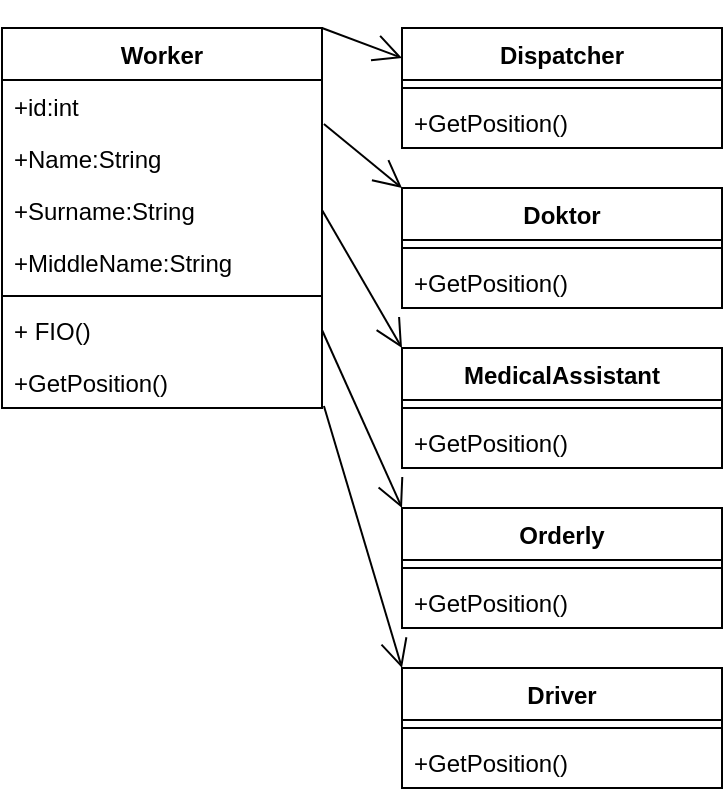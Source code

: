 <mxfile version="13.0.8"><diagram id="j4lk6knOGdsqaf_qtKKA" name="Page-1"><mxGraphModel dx="868" dy="488" grid="1" gridSize="10" guides="1" tooltips="1" connect="1" arrows="1" fold="1" page="1" pageScale="1" pageWidth="827" pageHeight="1169" math="0" shadow="0"><root><mxCell id="0"/><mxCell id="1" parent="0"/><mxCell id="YrctxMzLLQx7Gvt2rI-y-1" value="Worker" style="swimlane;fontStyle=1;align=center;verticalAlign=top;childLayout=stackLayout;horizontal=1;startSize=26;horizontalStack=0;resizeParent=1;resizeParentMax=0;resizeLast=0;collapsible=1;marginBottom=0;" vertex="1" parent="1"><mxGeometry x="40" y="40" width="160" height="190" as="geometry"/></mxCell><mxCell id="YrctxMzLLQx7Gvt2rI-y-2" value="+id:int" style="text;strokeColor=none;fillColor=none;align=left;verticalAlign=top;spacingLeft=4;spacingRight=4;overflow=hidden;rotatable=0;points=[[0,0.5],[1,0.5]];portConstraint=eastwest;" vertex="1" parent="YrctxMzLLQx7Gvt2rI-y-1"><mxGeometry y="26" width="160" height="26" as="geometry"/></mxCell><mxCell id="YrctxMzLLQx7Gvt2rI-y-5" value="+Name:String" style="text;strokeColor=none;fillColor=none;align=left;verticalAlign=top;spacingLeft=4;spacingRight=4;overflow=hidden;rotatable=0;points=[[0,0.5],[1,0.5]];portConstraint=eastwest;" vertex="1" parent="YrctxMzLLQx7Gvt2rI-y-1"><mxGeometry y="52" width="160" height="26" as="geometry"/></mxCell><mxCell id="YrctxMzLLQx7Gvt2rI-y-7" value="+Surname:String" style="text;strokeColor=none;fillColor=none;align=left;verticalAlign=top;spacingLeft=4;spacingRight=4;overflow=hidden;rotatable=0;points=[[0,0.5],[1,0.5]];portConstraint=eastwest;" vertex="1" parent="YrctxMzLLQx7Gvt2rI-y-1"><mxGeometry y="78" width="160" height="26" as="geometry"/></mxCell><mxCell id="YrctxMzLLQx7Gvt2rI-y-6" value="+MiddleName:String" style="text;strokeColor=none;fillColor=none;align=left;verticalAlign=top;spacingLeft=4;spacingRight=4;overflow=hidden;rotatable=0;points=[[0,0.5],[1,0.5]];portConstraint=eastwest;" vertex="1" parent="YrctxMzLLQx7Gvt2rI-y-1"><mxGeometry y="104" width="160" height="26" as="geometry"/></mxCell><mxCell id="YrctxMzLLQx7Gvt2rI-y-3" value="" style="line;strokeWidth=1;fillColor=none;align=left;verticalAlign=middle;spacingTop=-1;spacingLeft=3;spacingRight=3;rotatable=0;labelPosition=right;points=[];portConstraint=eastwest;" vertex="1" parent="YrctxMzLLQx7Gvt2rI-y-1"><mxGeometry y="130" width="160" height="8" as="geometry"/></mxCell><mxCell id="YrctxMzLLQx7Gvt2rI-y-4" value="+ FIO()" style="text;strokeColor=none;fillColor=none;align=left;verticalAlign=top;spacingLeft=4;spacingRight=4;overflow=hidden;rotatable=0;points=[[0,0.5],[1,0.5]];portConstraint=eastwest;" vertex="1" parent="YrctxMzLLQx7Gvt2rI-y-1"><mxGeometry y="138" width="160" height="26" as="geometry"/></mxCell><mxCell id="YrctxMzLLQx7Gvt2rI-y-8" value="+GetPosition()" style="text;strokeColor=none;fillColor=none;align=left;verticalAlign=top;spacingLeft=4;spacingRight=4;overflow=hidden;rotatable=0;points=[[0,0.5],[1,0.5]];portConstraint=eastwest;" vertex="1" parent="YrctxMzLLQx7Gvt2rI-y-1"><mxGeometry y="164" width="160" height="26" as="geometry"/></mxCell><mxCell id="YrctxMzLLQx7Gvt2rI-y-9" value="Dispatcher" style="swimlane;fontStyle=1;align=center;verticalAlign=top;childLayout=stackLayout;horizontal=1;startSize=26;horizontalStack=0;resizeParent=1;resizeParentMax=0;resizeLast=0;collapsible=1;marginBottom=0;" vertex="1" parent="1"><mxGeometry x="240" y="40" width="160" height="60" as="geometry"/></mxCell><mxCell id="YrctxMzLLQx7Gvt2rI-y-11" value="" style="line;strokeWidth=1;fillColor=none;align=left;verticalAlign=middle;spacingTop=-1;spacingLeft=3;spacingRight=3;rotatable=0;labelPosition=right;points=[];portConstraint=eastwest;" vertex="1" parent="YrctxMzLLQx7Gvt2rI-y-9"><mxGeometry y="26" width="160" height="8" as="geometry"/></mxCell><mxCell id="YrctxMzLLQx7Gvt2rI-y-12" value="+GetPosition()" style="text;strokeColor=none;fillColor=none;align=left;verticalAlign=top;spacingLeft=4;spacingRight=4;overflow=hidden;rotatable=0;points=[[0,0.5],[1,0.5]];portConstraint=eastwest;" vertex="1" parent="YrctxMzLLQx7Gvt2rI-y-9"><mxGeometry y="34" width="160" height="26" as="geometry"/></mxCell><mxCell id="YrctxMzLLQx7Gvt2rI-y-13" value="Doktor" style="swimlane;fontStyle=1;align=center;verticalAlign=top;childLayout=stackLayout;horizontal=1;startSize=26;horizontalStack=0;resizeParent=1;resizeParentMax=0;resizeLast=0;collapsible=1;marginBottom=0;" vertex="1" parent="1"><mxGeometry x="240" y="120" width="160" height="60" as="geometry"/></mxCell><mxCell id="YrctxMzLLQx7Gvt2rI-y-14" value="" style="line;strokeWidth=1;fillColor=none;align=left;verticalAlign=middle;spacingTop=-1;spacingLeft=3;spacingRight=3;rotatable=0;labelPosition=right;points=[];portConstraint=eastwest;" vertex="1" parent="YrctxMzLLQx7Gvt2rI-y-13"><mxGeometry y="26" width="160" height="8" as="geometry"/></mxCell><mxCell id="YrctxMzLLQx7Gvt2rI-y-15" value="+GetPosition()" style="text;strokeColor=none;fillColor=none;align=left;verticalAlign=top;spacingLeft=4;spacingRight=4;overflow=hidden;rotatable=0;points=[[0,0.5],[1,0.5]];portConstraint=eastwest;" vertex="1" parent="YrctxMzLLQx7Gvt2rI-y-13"><mxGeometry y="34" width="160" height="26" as="geometry"/></mxCell><mxCell id="YrctxMzLLQx7Gvt2rI-y-16" value="MedicalAssistant" style="swimlane;fontStyle=1;align=center;verticalAlign=top;childLayout=stackLayout;horizontal=1;startSize=26;horizontalStack=0;resizeParent=1;resizeParentMax=0;resizeLast=0;collapsible=1;marginBottom=0;" vertex="1" parent="1"><mxGeometry x="240" y="200" width="160" height="60" as="geometry"/></mxCell><mxCell id="YrctxMzLLQx7Gvt2rI-y-17" value="" style="line;strokeWidth=1;fillColor=none;align=left;verticalAlign=middle;spacingTop=-1;spacingLeft=3;spacingRight=3;rotatable=0;labelPosition=right;points=[];portConstraint=eastwest;" vertex="1" parent="YrctxMzLLQx7Gvt2rI-y-16"><mxGeometry y="26" width="160" height="8" as="geometry"/></mxCell><mxCell id="YrctxMzLLQx7Gvt2rI-y-18" value="+GetPosition()" style="text;strokeColor=none;fillColor=none;align=left;verticalAlign=top;spacingLeft=4;spacingRight=4;overflow=hidden;rotatable=0;points=[[0,0.5],[1,0.5]];portConstraint=eastwest;" vertex="1" parent="YrctxMzLLQx7Gvt2rI-y-16"><mxGeometry y="34" width="160" height="26" as="geometry"/></mxCell><mxCell id="YrctxMzLLQx7Gvt2rI-y-19" value="Orderly" style="swimlane;fontStyle=1;align=center;verticalAlign=top;childLayout=stackLayout;horizontal=1;startSize=26;horizontalStack=0;resizeParent=1;resizeParentMax=0;resizeLast=0;collapsible=1;marginBottom=0;" vertex="1" parent="1"><mxGeometry x="240" y="280" width="160" height="60" as="geometry"/></mxCell><mxCell id="YrctxMzLLQx7Gvt2rI-y-20" value="" style="line;strokeWidth=1;fillColor=none;align=left;verticalAlign=middle;spacingTop=-1;spacingLeft=3;spacingRight=3;rotatable=0;labelPosition=right;points=[];portConstraint=eastwest;" vertex="1" parent="YrctxMzLLQx7Gvt2rI-y-19"><mxGeometry y="26" width="160" height="8" as="geometry"/></mxCell><mxCell id="YrctxMzLLQx7Gvt2rI-y-21" value="+GetPosition()" style="text;strokeColor=none;fillColor=none;align=left;verticalAlign=top;spacingLeft=4;spacingRight=4;overflow=hidden;rotatable=0;points=[[0,0.5],[1,0.5]];portConstraint=eastwest;" vertex="1" parent="YrctxMzLLQx7Gvt2rI-y-19"><mxGeometry y="34" width="160" height="26" as="geometry"/></mxCell><mxCell id="YrctxMzLLQx7Gvt2rI-y-22" value="Driver" style="swimlane;fontStyle=1;align=center;verticalAlign=top;childLayout=stackLayout;horizontal=1;startSize=26;horizontalStack=0;resizeParent=1;resizeParentMax=0;resizeLast=0;collapsible=1;marginBottom=0;" vertex="1" parent="1"><mxGeometry x="240" y="360" width="160" height="60" as="geometry"/></mxCell><mxCell id="YrctxMzLLQx7Gvt2rI-y-23" value="" style="line;strokeWidth=1;fillColor=none;align=left;verticalAlign=middle;spacingTop=-1;spacingLeft=3;spacingRight=3;rotatable=0;labelPosition=right;points=[];portConstraint=eastwest;" vertex="1" parent="YrctxMzLLQx7Gvt2rI-y-22"><mxGeometry y="26" width="160" height="8" as="geometry"/></mxCell><mxCell id="YrctxMzLLQx7Gvt2rI-y-24" value="+GetPosition()" style="text;strokeColor=none;fillColor=none;align=left;verticalAlign=top;spacingLeft=4;spacingRight=4;overflow=hidden;rotatable=0;points=[[0,0.5],[1,0.5]];portConstraint=eastwest;" vertex="1" parent="YrctxMzLLQx7Gvt2rI-y-22"><mxGeometry y="34" width="160" height="26" as="geometry"/></mxCell><mxCell id="YrctxMzLLQx7Gvt2rI-y-25" value="" style="endArrow=open;endFill=1;endSize=12;html=1;exitX=1;exitY=0;exitDx=0;exitDy=0;entryX=0;entryY=0.25;entryDx=0;entryDy=0;" edge="1" parent="1" source="YrctxMzLLQx7Gvt2rI-y-1" target="YrctxMzLLQx7Gvt2rI-y-9"><mxGeometry width="160" relative="1" as="geometry"><mxPoint x="60" y="280" as="sourcePoint"/><mxPoint x="220" y="280" as="targetPoint"/></mxGeometry></mxCell><mxCell id="YrctxMzLLQx7Gvt2rI-y-26" value="" style="endArrow=open;endFill=1;endSize=12;html=1;exitX=1.006;exitY=-0.154;exitDx=0;exitDy=0;entryX=0;entryY=0;entryDx=0;entryDy=0;exitPerimeter=0;" edge="1" parent="1" source="YrctxMzLLQx7Gvt2rI-y-5" target="YrctxMzLLQx7Gvt2rI-y-13"><mxGeometry width="160" relative="1" as="geometry"><mxPoint x="210" y="50" as="sourcePoint"/><mxPoint x="250" y="65" as="targetPoint"/></mxGeometry></mxCell><mxCell id="YrctxMzLLQx7Gvt2rI-y-27" value="" style="endArrow=open;endFill=1;endSize=12;html=1;exitX=1;exitY=0.5;exitDx=0;exitDy=0;entryX=0;entryY=0;entryDx=0;entryDy=0;" edge="1" parent="1" source="YrctxMzLLQx7Gvt2rI-y-7" target="YrctxMzLLQx7Gvt2rI-y-16"><mxGeometry width="160" relative="1" as="geometry"><mxPoint x="220" y="60" as="sourcePoint"/><mxPoint x="260" y="75" as="targetPoint"/></mxGeometry></mxCell><mxCell id="YrctxMzLLQx7Gvt2rI-y-28" value="" style="endArrow=open;endFill=1;endSize=12;html=1;exitX=1;exitY=0.5;exitDx=0;exitDy=0;entryX=0;entryY=0;entryDx=0;entryDy=0;" edge="1" parent="1" source="YrctxMzLLQx7Gvt2rI-y-4" target="YrctxMzLLQx7Gvt2rI-y-19"><mxGeometry width="160" relative="1" as="geometry"><mxPoint x="230" y="70" as="sourcePoint"/><mxPoint x="270" y="85" as="targetPoint"/></mxGeometry></mxCell><mxCell id="YrctxMzLLQx7Gvt2rI-y-29" value="" style="endArrow=open;endFill=1;endSize=12;html=1;exitX=1.006;exitY=0.962;exitDx=0;exitDy=0;entryX=0;entryY=0;entryDx=0;entryDy=0;exitPerimeter=0;" edge="1" parent="1" source="YrctxMzLLQx7Gvt2rI-y-8" target="YrctxMzLLQx7Gvt2rI-y-22"><mxGeometry width="160" relative="1" as="geometry"><mxPoint x="240" y="80" as="sourcePoint"/><mxPoint x="280" y="95" as="targetPoint"/></mxGeometry></mxCell></root></mxGraphModel></diagram></mxfile>